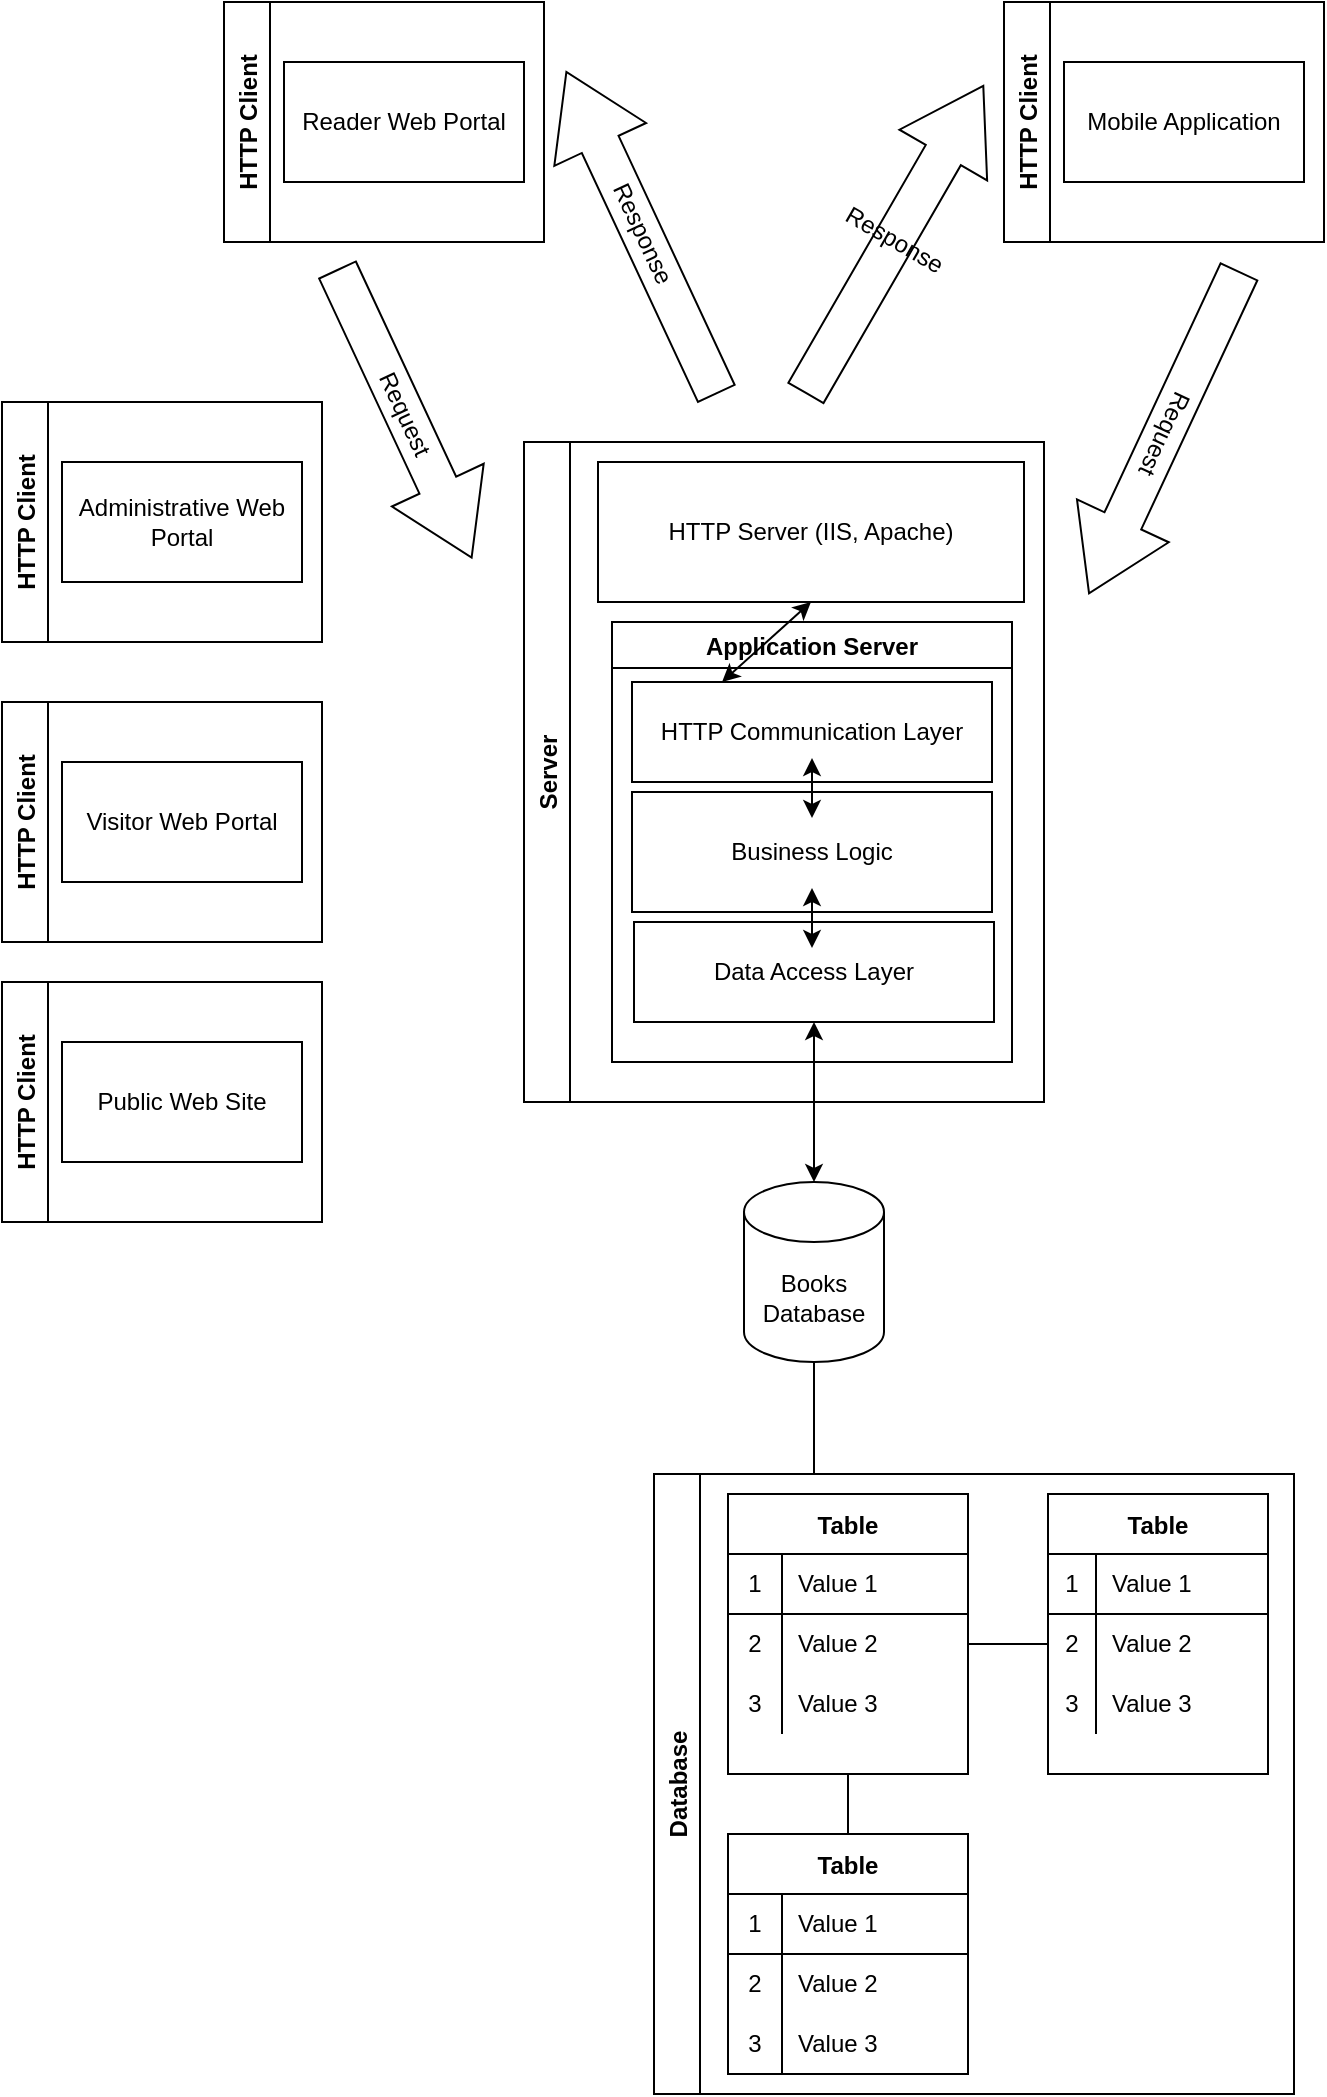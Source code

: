 <mxfile version="15.5.5" type="github">
  <diagram id="dVRzww2kgiZr9KhMUQVP" name="Page-1">
    <mxGraphModel dx="1374" dy="834" grid="1" gridSize="10" guides="1" tooltips="1" connect="1" arrows="1" fold="1" page="1" pageScale="1" pageWidth="850" pageHeight="1100" math="0" shadow="0">
      <root>
        <mxCell id="0" />
        <mxCell id="1" parent="0" />
        <mxCell id="EeEelSQtlgUi82K_hGk0-2" value="Reader Web Portal" style="rounded=0;whiteSpace=wrap;html=1;" vertex="1" parent="1">
          <mxGeometry x="160" y="60" width="120" height="60" as="geometry" />
        </mxCell>
        <mxCell id="EeEelSQtlgUi82K_hGk0-7" value="Mobile Application" style="rounded=0;whiteSpace=wrap;html=1;" vertex="1" parent="1">
          <mxGeometry x="550" y="60" width="120" height="60" as="geometry" />
        </mxCell>
        <mxCell id="EeEelSQtlgUi82K_hGk0-9" value="Server" style="swimlane;horizontal=0;" vertex="1" parent="1">
          <mxGeometry x="280" y="250" width="260" height="330" as="geometry">
            <mxRectangle x="280" y="240" width="30" height="60" as="alternateBounds" />
          </mxGeometry>
        </mxCell>
        <mxCell id="EeEelSQtlgUi82K_hGk0-48" value="HTTP Server (IIS, Apache)" style="rounded=0;whiteSpace=wrap;html=1;" vertex="1" parent="EeEelSQtlgUi82K_hGk0-9">
          <mxGeometry x="37" y="10" width="213" height="70" as="geometry" />
        </mxCell>
        <mxCell id="EeEelSQtlgUi82K_hGk0-50" value="Application Server" style="swimlane;" vertex="1" parent="EeEelSQtlgUi82K_hGk0-9">
          <mxGeometry x="44" y="90" width="200" height="220" as="geometry" />
        </mxCell>
        <mxCell id="EeEelSQtlgUi82K_hGk0-51" value="Business Logic" style="whiteSpace=wrap;html=1;" vertex="1" parent="EeEelSQtlgUi82K_hGk0-50">
          <mxGeometry x="10" y="85" width="180" height="60" as="geometry" />
        </mxCell>
        <mxCell id="EeEelSQtlgUi82K_hGk0-53" value="HTTP Communication Layer" style="whiteSpace=wrap;html=1;" vertex="1" parent="EeEelSQtlgUi82K_hGk0-50">
          <mxGeometry x="10" y="30" width="180" height="50" as="geometry" />
        </mxCell>
        <mxCell id="EeEelSQtlgUi82K_hGk0-55" value="Data Access Layer" style="whiteSpace=wrap;html=1;" vertex="1" parent="EeEelSQtlgUi82K_hGk0-50">
          <mxGeometry x="11" y="150" width="180" height="50" as="geometry" />
        </mxCell>
        <mxCell id="EeEelSQtlgUi82K_hGk0-62" value="" style="endArrow=classic;startArrow=classic;html=1;rounded=0;exitX=0.25;exitY=0;exitDx=0;exitDy=0;entryX=0.5;entryY=1;entryDx=0;entryDy=0;" edge="1" parent="EeEelSQtlgUi82K_hGk0-9" source="EeEelSQtlgUi82K_hGk0-53" target="EeEelSQtlgUi82K_hGk0-48">
          <mxGeometry width="50" height="50" relative="1" as="geometry">
            <mxPoint x="120" y="180" as="sourcePoint" />
            <mxPoint x="170" y="130" as="targetPoint" />
          </mxGeometry>
        </mxCell>
        <mxCell id="EeEelSQtlgUi82K_hGk0-10" value="HTTP Client" style="swimlane;horizontal=0;" vertex="1" parent="1">
          <mxGeometry x="130" y="30" width="160" height="120" as="geometry" />
        </mxCell>
        <mxCell id="EeEelSQtlgUi82K_hGk0-11" value="HTTP Client" style="swimlane;horizontal=0;" vertex="1" parent="1">
          <mxGeometry x="520" y="30" width="160" height="120" as="geometry" />
        </mxCell>
        <mxCell id="EeEelSQtlgUi82K_hGk0-12" value="Request" style="html=1;shadow=0;dashed=0;align=center;verticalAlign=middle;shape=mxgraph.arrows2.arrow;dy=0.6;dx=40;notch=0;rotation=115;" vertex="1" parent="1">
          <mxGeometry x="511.33" y="220" width="177.34" height="50.62" as="geometry" />
        </mxCell>
        <mxCell id="EeEelSQtlgUi82K_hGk0-13" value="Request" style="html=1;shadow=0;dashed=0;align=center;verticalAlign=middle;shape=mxgraph.arrows2.arrow;dy=0.6;dx=40;notch=0;rotation=65;" vertex="1" parent="1">
          <mxGeometry x="140.95" y="210.6" width="158.67" height="50.62" as="geometry" />
        </mxCell>
        <mxCell id="EeEelSQtlgUi82K_hGk0-14" value="Response" style="html=1;shadow=0;dashed=0;align=center;verticalAlign=middle;shape=mxgraph.arrows2.arrow;dy=0.6;dx=40;notch=0;rotation=65;direction=west;" vertex="1" parent="1">
          <mxGeometry x="250.0" y="120" width="177.34" height="50.62" as="geometry" />
        </mxCell>
        <mxCell id="EeEelSQtlgUi82K_hGk0-15" value="Response" style="html=1;shadow=0;dashed=0;align=center;verticalAlign=middle;shape=mxgraph.arrows2.arrow;dy=0.6;dx=40;notch=0;rotation=30;direction=north;" vertex="1" parent="1">
          <mxGeometry x="440.0" y="60" width="50.62" height="177.34" as="geometry" />
        </mxCell>
        <mxCell id="EeEelSQtlgUi82K_hGk0-16" value="Table" style="shape=table;startSize=30;container=1;collapsible=0;childLayout=tableLayout;fixedRows=1;rowLines=0;fontStyle=1;align=center;pointerEvents=1;" vertex="1" parent="1">
          <mxGeometry x="382" y="776" width="120" height="140" as="geometry" />
        </mxCell>
        <mxCell id="EeEelSQtlgUi82K_hGk0-17" value="" style="shape=partialRectangle;html=1;whiteSpace=wrap;collapsible=0;dropTarget=0;pointerEvents=1;fillColor=none;top=0;left=0;bottom=1;right=0;points=[[0,0.5],[1,0.5]];portConstraint=eastwest;" vertex="1" parent="EeEelSQtlgUi82K_hGk0-16">
          <mxGeometry y="30" width="120" height="30" as="geometry" />
        </mxCell>
        <mxCell id="EeEelSQtlgUi82K_hGk0-18" value="1" style="shape=partialRectangle;html=1;whiteSpace=wrap;connectable=0;fillColor=none;top=0;left=0;bottom=0;right=0;overflow=hidden;pointerEvents=1;" vertex="1" parent="EeEelSQtlgUi82K_hGk0-17">
          <mxGeometry width="27" height="30" as="geometry">
            <mxRectangle width="27" height="30" as="alternateBounds" />
          </mxGeometry>
        </mxCell>
        <mxCell id="EeEelSQtlgUi82K_hGk0-19" value="Value 1" style="shape=partialRectangle;html=1;whiteSpace=wrap;connectable=0;fillColor=none;top=0;left=0;bottom=0;right=0;align=left;spacingLeft=6;overflow=hidden;pointerEvents=1;" vertex="1" parent="EeEelSQtlgUi82K_hGk0-17">
          <mxGeometry x="27" width="93" height="30" as="geometry">
            <mxRectangle width="93" height="30" as="alternateBounds" />
          </mxGeometry>
        </mxCell>
        <mxCell id="EeEelSQtlgUi82K_hGk0-20" value="" style="shape=partialRectangle;html=1;whiteSpace=wrap;collapsible=0;dropTarget=0;pointerEvents=1;fillColor=none;top=0;left=0;bottom=0;right=0;points=[[0,0.5],[1,0.5]];portConstraint=eastwest;" vertex="1" parent="EeEelSQtlgUi82K_hGk0-16">
          <mxGeometry y="60" width="120" height="30" as="geometry" />
        </mxCell>
        <mxCell id="EeEelSQtlgUi82K_hGk0-21" value="2" style="shape=partialRectangle;html=1;whiteSpace=wrap;connectable=0;fillColor=none;top=0;left=0;bottom=0;right=0;overflow=hidden;pointerEvents=1;" vertex="1" parent="EeEelSQtlgUi82K_hGk0-20">
          <mxGeometry width="27" height="30" as="geometry">
            <mxRectangle width="27" height="30" as="alternateBounds" />
          </mxGeometry>
        </mxCell>
        <mxCell id="EeEelSQtlgUi82K_hGk0-22" value="Value 2" style="shape=partialRectangle;html=1;whiteSpace=wrap;connectable=0;fillColor=none;top=0;left=0;bottom=0;right=0;align=left;spacingLeft=6;overflow=hidden;pointerEvents=1;" vertex="1" parent="EeEelSQtlgUi82K_hGk0-20">
          <mxGeometry x="27" width="93" height="30" as="geometry">
            <mxRectangle width="93" height="30" as="alternateBounds" />
          </mxGeometry>
        </mxCell>
        <mxCell id="EeEelSQtlgUi82K_hGk0-23" value="" style="shape=partialRectangle;html=1;whiteSpace=wrap;collapsible=0;dropTarget=0;pointerEvents=1;fillColor=none;top=0;left=0;bottom=0;right=0;points=[[0,0.5],[1,0.5]];portConstraint=eastwest;" vertex="1" parent="EeEelSQtlgUi82K_hGk0-16">
          <mxGeometry y="90" width="120" height="30" as="geometry" />
        </mxCell>
        <mxCell id="EeEelSQtlgUi82K_hGk0-24" value="3" style="shape=partialRectangle;html=1;whiteSpace=wrap;connectable=0;fillColor=none;top=0;left=0;bottom=0;right=0;overflow=hidden;pointerEvents=1;" vertex="1" parent="EeEelSQtlgUi82K_hGk0-23">
          <mxGeometry width="27" height="30" as="geometry">
            <mxRectangle width="27" height="30" as="alternateBounds" />
          </mxGeometry>
        </mxCell>
        <mxCell id="EeEelSQtlgUi82K_hGk0-25" value="Value 3" style="shape=partialRectangle;html=1;whiteSpace=wrap;connectable=0;fillColor=none;top=0;left=0;bottom=0;right=0;align=left;spacingLeft=6;overflow=hidden;pointerEvents=1;" vertex="1" parent="EeEelSQtlgUi82K_hGk0-23">
          <mxGeometry x="27" width="93" height="30" as="geometry">
            <mxRectangle width="93" height="30" as="alternateBounds" />
          </mxGeometry>
        </mxCell>
        <mxCell id="EeEelSQtlgUi82K_hGk0-26" value="Table" style="shape=table;startSize=30;container=1;collapsible=0;childLayout=tableLayout;fixedRows=1;rowLines=0;fontStyle=1;align=center;pointerEvents=1;" vertex="1" parent="1">
          <mxGeometry x="542" y="776" width="110" height="140" as="geometry" />
        </mxCell>
        <mxCell id="EeEelSQtlgUi82K_hGk0-27" value="" style="shape=partialRectangle;html=1;whiteSpace=wrap;collapsible=0;dropTarget=0;pointerEvents=1;fillColor=none;top=0;left=0;bottom=1;right=0;points=[[0,0.5],[1,0.5]];portConstraint=eastwest;" vertex="1" parent="EeEelSQtlgUi82K_hGk0-26">
          <mxGeometry y="30" width="110" height="30" as="geometry" />
        </mxCell>
        <mxCell id="EeEelSQtlgUi82K_hGk0-28" value="1" style="shape=partialRectangle;html=1;whiteSpace=wrap;connectable=0;fillColor=none;top=0;left=0;bottom=0;right=0;overflow=hidden;pointerEvents=1;" vertex="1" parent="EeEelSQtlgUi82K_hGk0-27">
          <mxGeometry width="24" height="30" as="geometry">
            <mxRectangle width="24" height="30" as="alternateBounds" />
          </mxGeometry>
        </mxCell>
        <mxCell id="EeEelSQtlgUi82K_hGk0-29" value="Value 1" style="shape=partialRectangle;html=1;whiteSpace=wrap;connectable=0;fillColor=none;top=0;left=0;bottom=0;right=0;align=left;spacingLeft=6;overflow=hidden;pointerEvents=1;" vertex="1" parent="EeEelSQtlgUi82K_hGk0-27">
          <mxGeometry x="24" width="86" height="30" as="geometry">
            <mxRectangle width="86" height="30" as="alternateBounds" />
          </mxGeometry>
        </mxCell>
        <mxCell id="EeEelSQtlgUi82K_hGk0-30" value="" style="shape=partialRectangle;html=1;whiteSpace=wrap;collapsible=0;dropTarget=0;pointerEvents=1;fillColor=none;top=0;left=0;bottom=0;right=0;points=[[0,0.5],[1,0.5]];portConstraint=eastwest;" vertex="1" parent="EeEelSQtlgUi82K_hGk0-26">
          <mxGeometry y="60" width="110" height="30" as="geometry" />
        </mxCell>
        <mxCell id="EeEelSQtlgUi82K_hGk0-31" value="2" style="shape=partialRectangle;html=1;whiteSpace=wrap;connectable=0;fillColor=none;top=0;left=0;bottom=0;right=0;overflow=hidden;pointerEvents=1;" vertex="1" parent="EeEelSQtlgUi82K_hGk0-30">
          <mxGeometry width="24" height="30" as="geometry">
            <mxRectangle width="24" height="30" as="alternateBounds" />
          </mxGeometry>
        </mxCell>
        <mxCell id="EeEelSQtlgUi82K_hGk0-32" value="Value 2" style="shape=partialRectangle;html=1;whiteSpace=wrap;connectable=0;fillColor=none;top=0;left=0;bottom=0;right=0;align=left;spacingLeft=6;overflow=hidden;pointerEvents=1;" vertex="1" parent="EeEelSQtlgUi82K_hGk0-30">
          <mxGeometry x="24" width="86" height="30" as="geometry">
            <mxRectangle width="86" height="30" as="alternateBounds" />
          </mxGeometry>
        </mxCell>
        <mxCell id="EeEelSQtlgUi82K_hGk0-33" value="" style="shape=partialRectangle;html=1;whiteSpace=wrap;collapsible=0;dropTarget=0;pointerEvents=1;fillColor=none;top=0;left=0;bottom=0;right=0;points=[[0,0.5],[1,0.5]];portConstraint=eastwest;" vertex="1" parent="EeEelSQtlgUi82K_hGk0-26">
          <mxGeometry y="90" width="110" height="30" as="geometry" />
        </mxCell>
        <mxCell id="EeEelSQtlgUi82K_hGk0-34" value="3" style="shape=partialRectangle;html=1;whiteSpace=wrap;connectable=0;fillColor=none;top=0;left=0;bottom=0;right=0;overflow=hidden;pointerEvents=1;" vertex="1" parent="EeEelSQtlgUi82K_hGk0-33">
          <mxGeometry width="24" height="30" as="geometry">
            <mxRectangle width="24" height="30" as="alternateBounds" />
          </mxGeometry>
        </mxCell>
        <mxCell id="EeEelSQtlgUi82K_hGk0-35" value="Value 3" style="shape=partialRectangle;html=1;whiteSpace=wrap;connectable=0;fillColor=none;top=0;left=0;bottom=0;right=0;align=left;spacingLeft=6;overflow=hidden;pointerEvents=1;" vertex="1" parent="EeEelSQtlgUi82K_hGk0-33">
          <mxGeometry x="24" width="86" height="30" as="geometry">
            <mxRectangle width="86" height="30" as="alternateBounds" />
          </mxGeometry>
        </mxCell>
        <mxCell id="EeEelSQtlgUi82K_hGk0-36" value="Table" style="shape=table;startSize=30;container=1;collapsible=0;childLayout=tableLayout;fixedRows=1;rowLines=0;fontStyle=1;align=center;pointerEvents=1;" vertex="1" parent="1">
          <mxGeometry x="382" y="946" width="120" height="120" as="geometry" />
        </mxCell>
        <mxCell id="EeEelSQtlgUi82K_hGk0-37" value="" style="shape=partialRectangle;html=1;whiteSpace=wrap;collapsible=0;dropTarget=0;pointerEvents=1;fillColor=none;top=0;left=0;bottom=1;right=0;points=[[0,0.5],[1,0.5]];portConstraint=eastwest;" vertex="1" parent="EeEelSQtlgUi82K_hGk0-36">
          <mxGeometry y="30" width="120" height="30" as="geometry" />
        </mxCell>
        <mxCell id="EeEelSQtlgUi82K_hGk0-38" value="1" style="shape=partialRectangle;html=1;whiteSpace=wrap;connectable=0;fillColor=none;top=0;left=0;bottom=0;right=0;overflow=hidden;pointerEvents=1;" vertex="1" parent="EeEelSQtlgUi82K_hGk0-37">
          <mxGeometry width="27" height="30" as="geometry">
            <mxRectangle width="27" height="30" as="alternateBounds" />
          </mxGeometry>
        </mxCell>
        <mxCell id="EeEelSQtlgUi82K_hGk0-39" value="Value 1" style="shape=partialRectangle;html=1;whiteSpace=wrap;connectable=0;fillColor=none;top=0;left=0;bottom=0;right=0;align=left;spacingLeft=6;overflow=hidden;pointerEvents=1;" vertex="1" parent="EeEelSQtlgUi82K_hGk0-37">
          <mxGeometry x="27" width="93" height="30" as="geometry">
            <mxRectangle width="93" height="30" as="alternateBounds" />
          </mxGeometry>
        </mxCell>
        <mxCell id="EeEelSQtlgUi82K_hGk0-40" value="" style="shape=partialRectangle;html=1;whiteSpace=wrap;collapsible=0;dropTarget=0;pointerEvents=1;fillColor=none;top=0;left=0;bottom=0;right=0;points=[[0,0.5],[1,0.5]];portConstraint=eastwest;" vertex="1" parent="EeEelSQtlgUi82K_hGk0-36">
          <mxGeometry y="60" width="120" height="30" as="geometry" />
        </mxCell>
        <mxCell id="EeEelSQtlgUi82K_hGk0-41" value="2" style="shape=partialRectangle;html=1;whiteSpace=wrap;connectable=0;fillColor=none;top=0;left=0;bottom=0;right=0;overflow=hidden;pointerEvents=1;" vertex="1" parent="EeEelSQtlgUi82K_hGk0-40">
          <mxGeometry width="27" height="30" as="geometry">
            <mxRectangle width="27" height="30" as="alternateBounds" />
          </mxGeometry>
        </mxCell>
        <mxCell id="EeEelSQtlgUi82K_hGk0-42" value="Value 2" style="shape=partialRectangle;html=1;whiteSpace=wrap;connectable=0;fillColor=none;top=0;left=0;bottom=0;right=0;align=left;spacingLeft=6;overflow=hidden;pointerEvents=1;" vertex="1" parent="EeEelSQtlgUi82K_hGk0-40">
          <mxGeometry x="27" width="93" height="30" as="geometry">
            <mxRectangle width="93" height="30" as="alternateBounds" />
          </mxGeometry>
        </mxCell>
        <mxCell id="EeEelSQtlgUi82K_hGk0-43" value="" style="shape=partialRectangle;html=1;whiteSpace=wrap;collapsible=0;dropTarget=0;pointerEvents=1;fillColor=none;top=0;left=0;bottom=0;right=0;points=[[0,0.5],[1,0.5]];portConstraint=eastwest;" vertex="1" parent="EeEelSQtlgUi82K_hGk0-36">
          <mxGeometry y="90" width="120" height="30" as="geometry" />
        </mxCell>
        <mxCell id="EeEelSQtlgUi82K_hGk0-44" value="3" style="shape=partialRectangle;html=1;whiteSpace=wrap;connectable=0;fillColor=none;top=0;left=0;bottom=0;right=0;overflow=hidden;pointerEvents=1;" vertex="1" parent="EeEelSQtlgUi82K_hGk0-43">
          <mxGeometry width="27" height="30" as="geometry">
            <mxRectangle width="27" height="30" as="alternateBounds" />
          </mxGeometry>
        </mxCell>
        <mxCell id="EeEelSQtlgUi82K_hGk0-45" value="Value 3" style="shape=partialRectangle;html=1;whiteSpace=wrap;connectable=0;fillColor=none;top=0;left=0;bottom=0;right=0;align=left;spacingLeft=6;overflow=hidden;pointerEvents=1;" vertex="1" parent="EeEelSQtlgUi82K_hGk0-43">
          <mxGeometry x="27" width="93" height="30" as="geometry">
            <mxRectangle width="93" height="30" as="alternateBounds" />
          </mxGeometry>
        </mxCell>
        <mxCell id="EeEelSQtlgUi82K_hGk0-46" value="" style="endArrow=none;html=1;rounded=0;entryX=0;entryY=0.5;entryDx=0;entryDy=0;exitX=1;exitY=0.5;exitDx=0;exitDy=0;" edge="1" parent="1" source="EeEelSQtlgUi82K_hGk0-20" target="EeEelSQtlgUi82K_hGk0-30">
          <mxGeometry width="50" height="50" relative="1" as="geometry">
            <mxPoint x="380" y="816" as="sourcePoint" />
            <mxPoint x="430" y="766" as="targetPoint" />
          </mxGeometry>
        </mxCell>
        <mxCell id="EeEelSQtlgUi82K_hGk0-47" value="" style="endArrow=none;html=1;rounded=0;entryX=0.5;entryY=1;entryDx=0;entryDy=0;exitX=0.5;exitY=0;exitDx=0;exitDy=0;" edge="1" parent="1" source="EeEelSQtlgUi82K_hGk0-36" target="EeEelSQtlgUi82K_hGk0-16">
          <mxGeometry width="50" height="50" relative="1" as="geometry">
            <mxPoint x="300" y="946" as="sourcePoint" />
            <mxPoint x="350" y="896" as="targetPoint" />
          </mxGeometry>
        </mxCell>
        <mxCell id="EeEelSQtlgUi82K_hGk0-57" value="" style="endArrow=classic;startArrow=classic;html=1;rounded=0;" edge="1" parent="1">
          <mxGeometry width="50" height="50" relative="1" as="geometry">
            <mxPoint x="424" y="503" as="sourcePoint" />
            <mxPoint x="424" y="473" as="targetPoint" />
          </mxGeometry>
        </mxCell>
        <mxCell id="EeEelSQtlgUi82K_hGk0-59" value="" style="endArrow=classic;startArrow=classic;html=1;rounded=0;" edge="1" parent="1">
          <mxGeometry width="50" height="50" relative="1" as="geometry">
            <mxPoint x="424" y="438" as="sourcePoint" />
            <mxPoint x="424" y="408" as="targetPoint" />
          </mxGeometry>
        </mxCell>
        <mxCell id="EeEelSQtlgUi82K_hGk0-60" value="Database" style="swimlane;horizontal=0;" vertex="1" parent="1">
          <mxGeometry x="345" y="766" width="320" height="310" as="geometry" />
        </mxCell>
        <mxCell id="EeEelSQtlgUi82K_hGk0-61" value="" style="endArrow=none;html=1;rounded=0;entryX=0.5;entryY=1;entryDx=0;entryDy=0;entryPerimeter=0;exitX=0.25;exitY=0;exitDx=0;exitDy=0;" edge="1" parent="1" source="EeEelSQtlgUi82K_hGk0-60" target="EeEelSQtlgUi82K_hGk0-1">
          <mxGeometry width="50" height="50" relative="1" as="geometry">
            <mxPoint x="450" y="680" as="sourcePoint" />
            <mxPoint x="450" y="770" as="targetPoint" />
          </mxGeometry>
        </mxCell>
        <mxCell id="EeEelSQtlgUi82K_hGk0-63" value="Administrative Web Portal" style="rounded=0;whiteSpace=wrap;html=1;" vertex="1" parent="1">
          <mxGeometry x="49" y="260" width="120" height="60" as="geometry" />
        </mxCell>
        <mxCell id="EeEelSQtlgUi82K_hGk0-64" value="HTTP Client" style="swimlane;horizontal=0;" vertex="1" parent="1">
          <mxGeometry x="19" y="230" width="160" height="120" as="geometry" />
        </mxCell>
        <mxCell id="EeEelSQtlgUi82K_hGk0-65" value="Visitor Web Portal" style="rounded=0;whiteSpace=wrap;html=1;" vertex="1" parent="1">
          <mxGeometry x="49" y="410" width="120" height="60" as="geometry" />
        </mxCell>
        <mxCell id="EeEelSQtlgUi82K_hGk0-66" value="HTTP Client" style="swimlane;horizontal=0;" vertex="1" parent="1">
          <mxGeometry x="19" y="380" width="160" height="120" as="geometry" />
        </mxCell>
        <mxCell id="EeEelSQtlgUi82K_hGk0-67" value="Public Web Site" style="rounded=0;whiteSpace=wrap;html=1;" vertex="1" parent="1">
          <mxGeometry x="49" y="550" width="120" height="60" as="geometry" />
        </mxCell>
        <mxCell id="EeEelSQtlgUi82K_hGk0-68" value="HTTP Client" style="swimlane;horizontal=0;" vertex="1" parent="1">
          <mxGeometry x="19" y="520" width="160" height="120" as="geometry" />
        </mxCell>
        <mxCell id="EeEelSQtlgUi82K_hGk0-1" value="Books Database" style="shape=cylinder3;whiteSpace=wrap;html=1;boundedLbl=1;backgroundOutline=1;size=15;" vertex="1" parent="1">
          <mxGeometry x="390" y="620" width="70" height="90" as="geometry" />
        </mxCell>
        <mxCell id="EeEelSQtlgUi82K_hGk0-56" value="" style="endArrow=classic;startArrow=classic;html=1;rounded=0;entryX=0.5;entryY=1;entryDx=0;entryDy=0;" edge="1" parent="1" source="EeEelSQtlgUi82K_hGk0-1" target="EeEelSQtlgUi82K_hGk0-55">
          <mxGeometry width="50" height="50" relative="1" as="geometry">
            <mxPoint x="423" y="570" as="sourcePoint" />
            <mxPoint x="500" y="580" as="targetPoint" />
          </mxGeometry>
        </mxCell>
      </root>
    </mxGraphModel>
  </diagram>
</mxfile>
